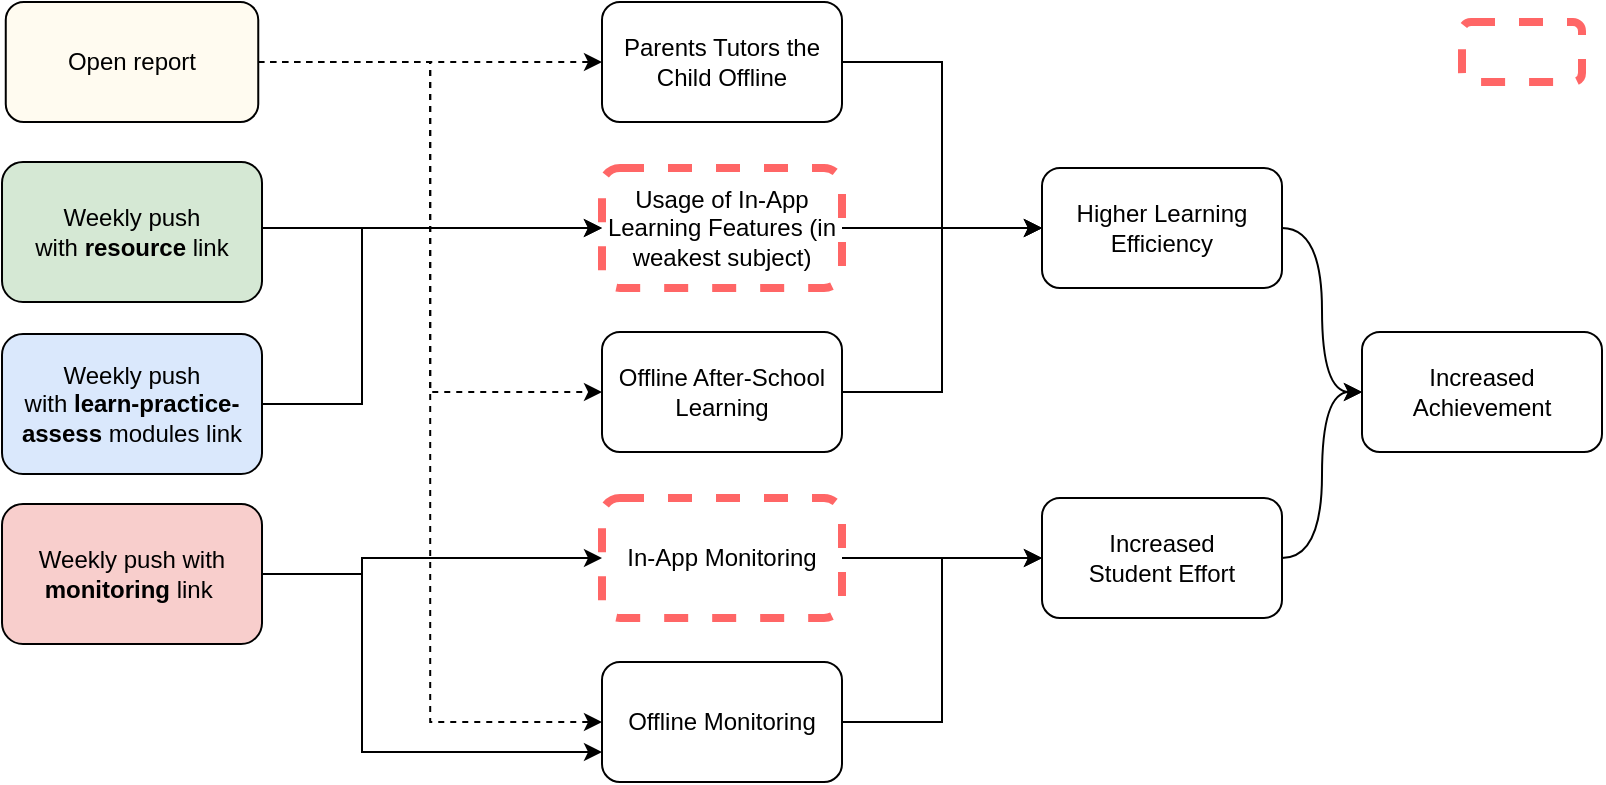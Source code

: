 <mxfile version="13.8.0" type="github">
  <diagram id="zhd-Uvh-itd-zUCHIrJH" name="Page-1">
    <mxGraphModel dx="1426" dy="1905" grid="1" gridSize="10" guides="1" tooltips="1" connect="1" arrows="1" fold="1" page="1" pageScale="1" pageWidth="827" pageHeight="1169" math="0" shadow="0">
      <root>
        <mxCell id="0" />
        <mxCell id="1" parent="0" />
        <mxCell id="zPzuGnTjDfx3dbXrWhTj-1" style="edgeStyle=orthogonalEdgeStyle;rounded=0;orthogonalLoop=1;jettySize=auto;html=1;exitX=1;exitY=0.5;exitDx=0;exitDy=0;entryX=0;entryY=0.5;entryDx=0;entryDy=0;dashed=1;" edge="1" parent="1" source="zPzuGnTjDfx3dbXrWhTj-4" target="zPzuGnTjDfx3dbXrWhTj-15">
          <mxGeometry relative="1" as="geometry" />
        </mxCell>
        <mxCell id="zPzuGnTjDfx3dbXrWhTj-2" style="edgeStyle=orthogonalEdgeStyle;rounded=0;orthogonalLoop=1;jettySize=auto;html=1;exitX=1;exitY=0.5;exitDx=0;exitDy=0;entryX=0;entryY=0.5;entryDx=0;entryDy=0;dashed=1;" edge="1" parent="1" source="zPzuGnTjDfx3dbXrWhTj-4" target="zPzuGnTjDfx3dbXrWhTj-13">
          <mxGeometry relative="1" as="geometry" />
        </mxCell>
        <mxCell id="zPzuGnTjDfx3dbXrWhTj-3" style="edgeStyle=orthogonalEdgeStyle;rounded=0;orthogonalLoop=1;jettySize=auto;html=1;exitX=1;exitY=0.5;exitDx=0;exitDy=0;entryX=0;entryY=0.5;entryDx=0;entryDy=0;dashed=1;" edge="1" parent="1" source="zPzuGnTjDfx3dbXrWhTj-4" target="zPzuGnTjDfx3dbXrWhTj-19">
          <mxGeometry relative="1" as="geometry" />
        </mxCell>
        <mxCell id="zPzuGnTjDfx3dbXrWhTj-4" value="Open report" style="rounded=1;whiteSpace=wrap;html=1;strokeWidth=1;fillColor=#FFFBF0;" vertex="1" parent="1">
          <mxGeometry x="261.88" y="-650" width="126.25" height="60" as="geometry" />
        </mxCell>
        <mxCell id="zPzuGnTjDfx3dbXrWhTj-5" style="edgeStyle=orthogonalEdgeStyle;rounded=0;orthogonalLoop=1;jettySize=auto;html=1;exitX=1;exitY=0.5;exitDx=0;exitDy=0;entryX=0;entryY=0.5;entryDx=0;entryDy=0;" edge="1" parent="1" source="zPzuGnTjDfx3dbXrWhTj-7" target="zPzuGnTjDfx3dbXrWhTj-11">
          <mxGeometry relative="1" as="geometry">
            <Array as="points">
              <mxPoint x="440" y="-364" />
              <mxPoint x="440" y="-372" />
            </Array>
          </mxGeometry>
        </mxCell>
        <mxCell id="zPzuGnTjDfx3dbXrWhTj-6" style="edgeStyle=orthogonalEdgeStyle;rounded=0;orthogonalLoop=1;jettySize=auto;html=1;exitX=1;exitY=0.5;exitDx=0;exitDy=0;entryX=0;entryY=0.75;entryDx=0;entryDy=0;" edge="1" parent="1" source="zPzuGnTjDfx3dbXrWhTj-7" target="zPzuGnTjDfx3dbXrWhTj-13">
          <mxGeometry relative="1" as="geometry">
            <Array as="points">
              <mxPoint x="440" y="-364" />
              <mxPoint x="440" y="-275" />
            </Array>
          </mxGeometry>
        </mxCell>
        <mxCell id="zPzuGnTjDfx3dbXrWhTj-7" value="Weekly push with &lt;b&gt;monitoring&lt;/b&gt; link&amp;nbsp;" style="rounded=1;whiteSpace=wrap;html=1;fillColor=#f8cecc;strokeWidth=1;" vertex="1" parent="1">
          <mxGeometry x="260.005" y="-399" width="130" height="70" as="geometry" />
        </mxCell>
        <mxCell id="zPzuGnTjDfx3dbXrWhTj-8" style="edgeStyle=orthogonalEdgeStyle;rounded=0;orthogonalLoop=1;jettySize=auto;html=1;exitX=1;exitY=0.5;exitDx=0;exitDy=0;entryX=0;entryY=0.5;entryDx=0;entryDy=0;" edge="1" parent="1" source="zPzuGnTjDfx3dbXrWhTj-9" target="zPzuGnTjDfx3dbXrWhTj-17">
          <mxGeometry relative="1" as="geometry">
            <Array as="points">
              <mxPoint x="390" y="-537" />
            </Array>
          </mxGeometry>
        </mxCell>
        <mxCell id="zPzuGnTjDfx3dbXrWhTj-9" value="Weekly push&lt;br&gt;with &lt;b&gt;resource&lt;/b&gt; link" style="rounded=1;whiteSpace=wrap;html=1;fillColor=#d5e8d4;strokeWidth=1;" vertex="1" parent="1">
          <mxGeometry x="260.005" y="-570" width="130" height="70" as="geometry" />
        </mxCell>
        <mxCell id="zPzuGnTjDfx3dbXrWhTj-10" style="edgeStyle=orthogonalEdgeStyle;rounded=0;orthogonalLoop=1;jettySize=auto;html=1;exitX=1;exitY=0.5;exitDx=0;exitDy=0;entryX=0;entryY=0.5;entryDx=0;entryDy=0;" edge="1" parent="1" source="zPzuGnTjDfx3dbXrWhTj-11" target="zPzuGnTjDfx3dbXrWhTj-23">
          <mxGeometry relative="1" as="geometry" />
        </mxCell>
        <mxCell id="zPzuGnTjDfx3dbXrWhTj-11" value="In-App Monitoring" style="rounded=1;whiteSpace=wrap;html=1;dashed=1;strokeWidth=4;strokeColor=#FF6666;" vertex="1" parent="1">
          <mxGeometry x="560" y="-402" width="120" height="60" as="geometry" />
        </mxCell>
        <mxCell id="zPzuGnTjDfx3dbXrWhTj-12" style="edgeStyle=orthogonalEdgeStyle;rounded=0;orthogonalLoop=1;jettySize=auto;html=1;exitX=1;exitY=0.5;exitDx=0;exitDy=0;entryX=0;entryY=0.5;entryDx=0;entryDy=0;" edge="1" parent="1" source="zPzuGnTjDfx3dbXrWhTj-13" target="zPzuGnTjDfx3dbXrWhTj-23">
          <mxGeometry relative="1" as="geometry" />
        </mxCell>
        <mxCell id="zPzuGnTjDfx3dbXrWhTj-13" value="Offline Monitoring" style="rounded=1;whiteSpace=wrap;html=1;strokeWidth=1;" vertex="1" parent="1">
          <mxGeometry x="560" y="-320" width="120" height="60" as="geometry" />
        </mxCell>
        <mxCell id="zPzuGnTjDfx3dbXrWhTj-14" style="edgeStyle=orthogonalEdgeStyle;rounded=0;orthogonalLoop=1;jettySize=auto;html=1;exitX=1;exitY=0.5;exitDx=0;exitDy=0;entryX=0;entryY=0.5;entryDx=0;entryDy=0;" edge="1" parent="1" source="zPzuGnTjDfx3dbXrWhTj-15" target="zPzuGnTjDfx3dbXrWhTj-25">
          <mxGeometry relative="1" as="geometry" />
        </mxCell>
        <mxCell id="zPzuGnTjDfx3dbXrWhTj-15" value="Parents Tutors the Child Offline" style="rounded=1;whiteSpace=wrap;html=1;" vertex="1" parent="1">
          <mxGeometry x="560" y="-650" width="120" height="60" as="geometry" />
        </mxCell>
        <mxCell id="zPzuGnTjDfx3dbXrWhTj-16" style="edgeStyle=orthogonalEdgeStyle;rounded=0;orthogonalLoop=1;jettySize=auto;html=1;exitX=1;exitY=0.5;exitDx=0;exitDy=0;entryX=0;entryY=0.5;entryDx=0;entryDy=0;" edge="1" parent="1" source="zPzuGnTjDfx3dbXrWhTj-17" target="zPzuGnTjDfx3dbXrWhTj-25">
          <mxGeometry relative="1" as="geometry">
            <mxPoint x="780" y="-530" as="targetPoint" />
          </mxGeometry>
        </mxCell>
        <mxCell id="zPzuGnTjDfx3dbXrWhTj-17" value="Usage of In-App Learning Features (in weakest subject)" style="rounded=1;whiteSpace=wrap;html=1;dashed=1;strokeWidth=4;strokeColor=#FF6666;" vertex="1" parent="1">
          <mxGeometry x="560" y="-567" width="120" height="60" as="geometry" />
        </mxCell>
        <mxCell id="zPzuGnTjDfx3dbXrWhTj-18" style="edgeStyle=orthogonalEdgeStyle;rounded=0;orthogonalLoop=1;jettySize=auto;html=1;exitX=1;exitY=0.5;exitDx=0;exitDy=0;entryX=0;entryY=0.5;entryDx=0;entryDy=0;" edge="1" parent="1" source="zPzuGnTjDfx3dbXrWhTj-19" target="zPzuGnTjDfx3dbXrWhTj-25">
          <mxGeometry relative="1" as="geometry" />
        </mxCell>
        <mxCell id="zPzuGnTjDfx3dbXrWhTj-19" value="Offline After-School Learning" style="rounded=1;whiteSpace=wrap;html=1;" vertex="1" parent="1">
          <mxGeometry x="560" y="-485" width="120" height="60" as="geometry" />
        </mxCell>
        <mxCell id="zPzuGnTjDfx3dbXrWhTj-20" style="edgeStyle=orthogonalEdgeStyle;rounded=0;orthogonalLoop=1;jettySize=auto;html=1;exitX=1;exitY=0.5;exitDx=0;exitDy=0;entryX=0;entryY=0.5;entryDx=0;entryDy=0;" edge="1" parent="1" source="zPzuGnTjDfx3dbXrWhTj-21" target="zPzuGnTjDfx3dbXrWhTj-17">
          <mxGeometry relative="1" as="geometry">
            <Array as="points">
              <mxPoint x="440" y="-449" />
              <mxPoint x="440" y="-537" />
            </Array>
          </mxGeometry>
        </mxCell>
        <mxCell id="zPzuGnTjDfx3dbXrWhTj-21" value="Weekly push&lt;br&gt;with &lt;b&gt;learn-practice-assess &lt;/b&gt;modules&amp;nbsp;link" style="rounded=1;whiteSpace=wrap;html=1;fillColor=#dae8fc;strokeWidth=1;" vertex="1" parent="1">
          <mxGeometry x="260.005" y="-484" width="130" height="70" as="geometry" />
        </mxCell>
        <mxCell id="zPzuGnTjDfx3dbXrWhTj-22" style="edgeStyle=orthogonalEdgeStyle;curved=1;rounded=0;orthogonalLoop=1;jettySize=auto;html=1;exitX=1;exitY=0.5;exitDx=0;exitDy=0;entryX=0;entryY=0.5;entryDx=0;entryDy=0;" edge="1" parent="1" source="zPzuGnTjDfx3dbXrWhTj-23" target="zPzuGnTjDfx3dbXrWhTj-26">
          <mxGeometry relative="1" as="geometry" />
        </mxCell>
        <mxCell id="zPzuGnTjDfx3dbXrWhTj-23" value="Increased &lt;br&gt;Student Effort" style="rounded=1;whiteSpace=wrap;html=1;" vertex="1" parent="1">
          <mxGeometry x="780" y="-402" width="120" height="60" as="geometry" />
        </mxCell>
        <mxCell id="zPzuGnTjDfx3dbXrWhTj-24" style="edgeStyle=orthogonalEdgeStyle;curved=1;rounded=0;orthogonalLoop=1;jettySize=auto;html=1;exitX=1;exitY=0.5;exitDx=0;exitDy=0;entryX=0;entryY=0.5;entryDx=0;entryDy=0;" edge="1" parent="1" source="zPzuGnTjDfx3dbXrWhTj-25" target="zPzuGnTjDfx3dbXrWhTj-26">
          <mxGeometry relative="1" as="geometry" />
        </mxCell>
        <mxCell id="zPzuGnTjDfx3dbXrWhTj-25" value="Higher Learning Efficiency" style="rounded=1;whiteSpace=wrap;html=1;" vertex="1" parent="1">
          <mxGeometry x="780" y="-567" width="120" height="60" as="geometry" />
        </mxCell>
        <mxCell id="zPzuGnTjDfx3dbXrWhTj-26" value="Increased Achievement" style="rounded=1;whiteSpace=wrap;html=1;" vertex="1" parent="1">
          <mxGeometry x="940" y="-485" width="120" height="60" as="geometry" />
        </mxCell>
        <mxCell id="zPzuGnTjDfx3dbXrWhTj-27" value="" style="rounded=1;whiteSpace=wrap;html=1;dashed=1;strokeWidth=4;strokeColor=#FF6666;" vertex="1" parent="1">
          <mxGeometry x="990" y="-640" width="60" height="30" as="geometry" />
        </mxCell>
      </root>
    </mxGraphModel>
  </diagram>
</mxfile>
